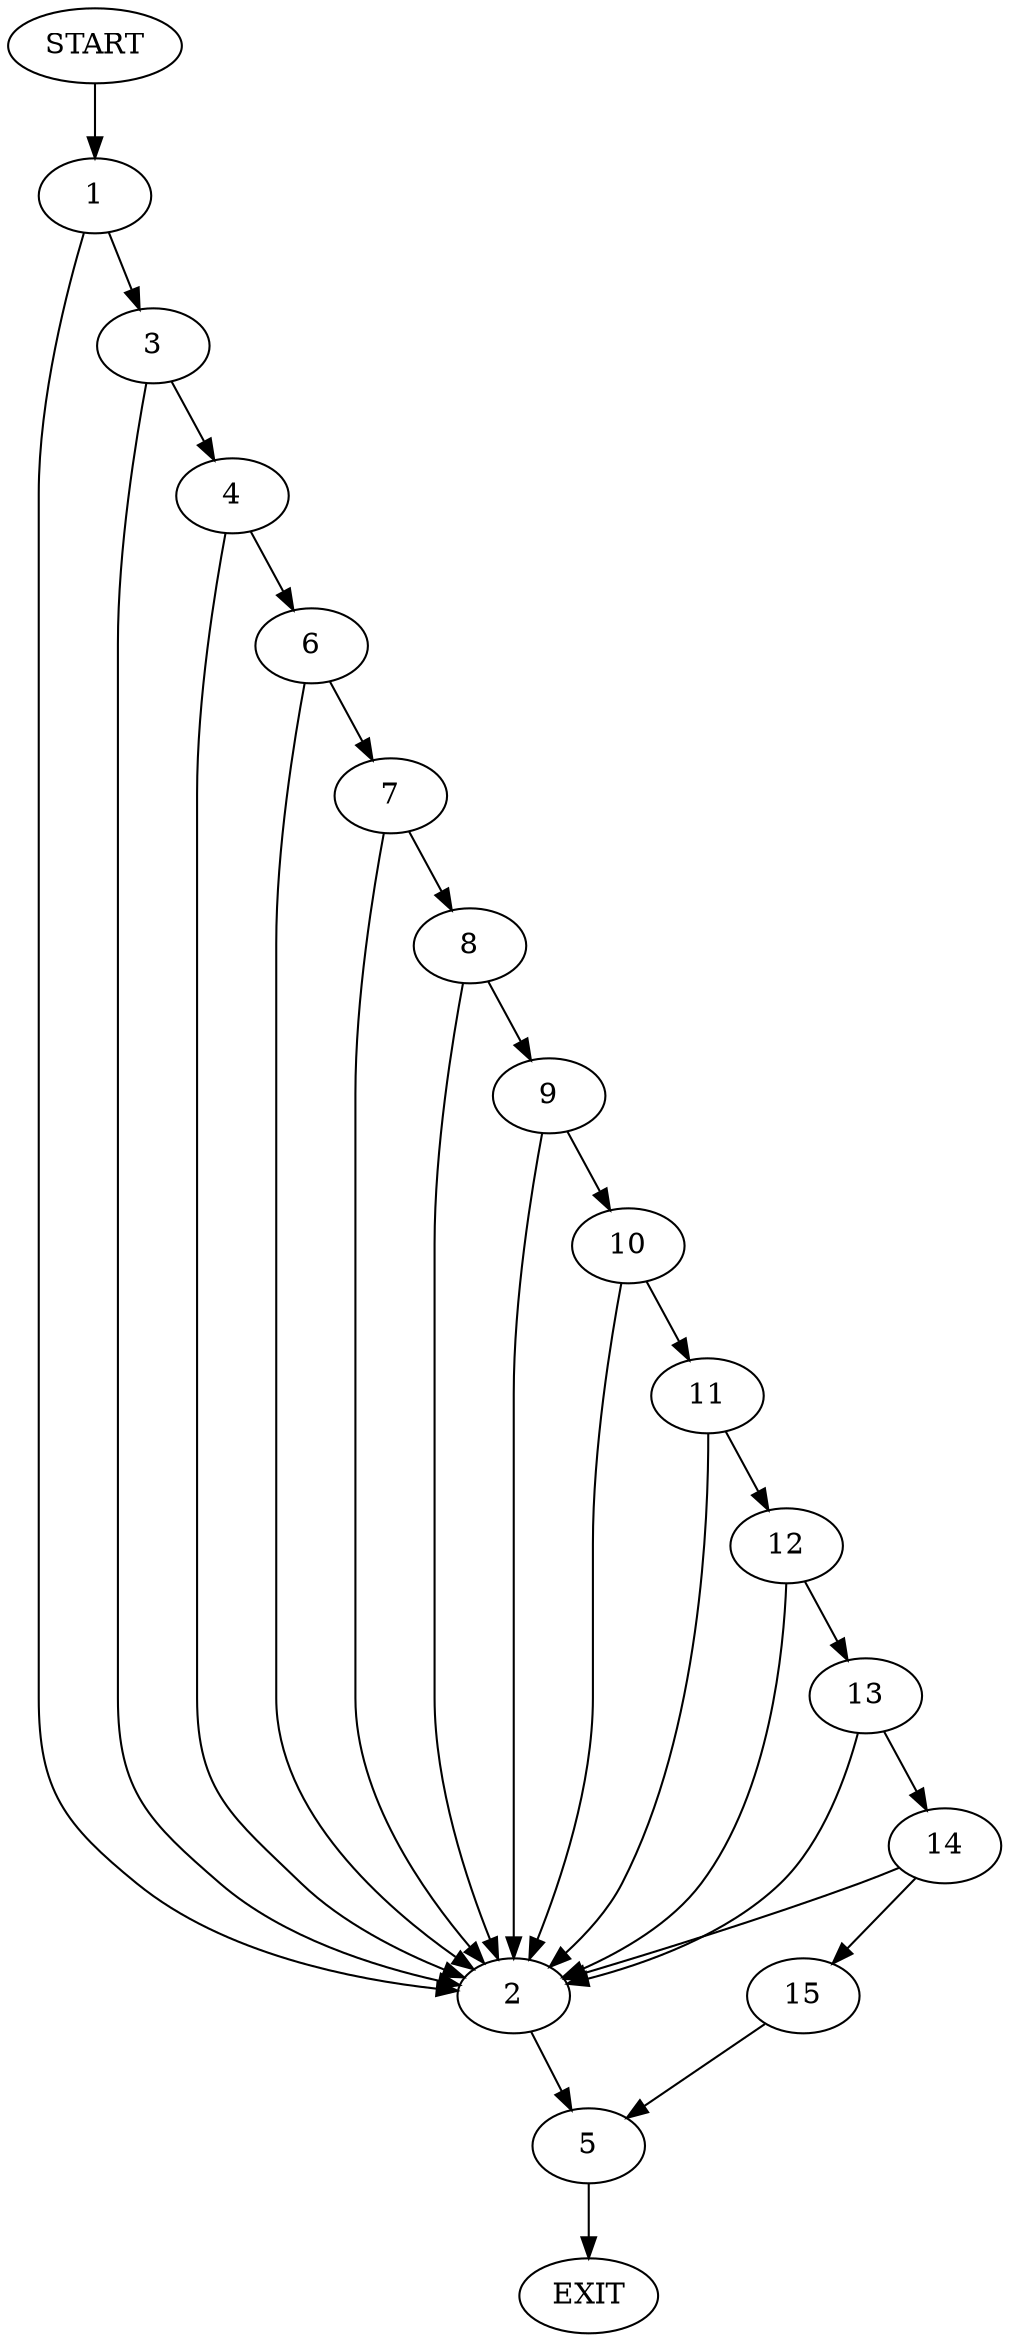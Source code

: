 digraph {
0 [label="START"]
16 [label="EXIT"]
0 -> 1
1 -> 2
1 -> 3
3 -> 2
3 -> 4
2 -> 5
4 -> 6
4 -> 2
6 -> 7
6 -> 2
7 -> 8
7 -> 2
8 -> 9
8 -> 2
9 -> 2
9 -> 10
10 -> 11
10 -> 2
11 -> 2
11 -> 12
12 -> 13
12 -> 2
13 -> 2
13 -> 14
14 -> 15
14 -> 2
15 -> 5
5 -> 16
}
